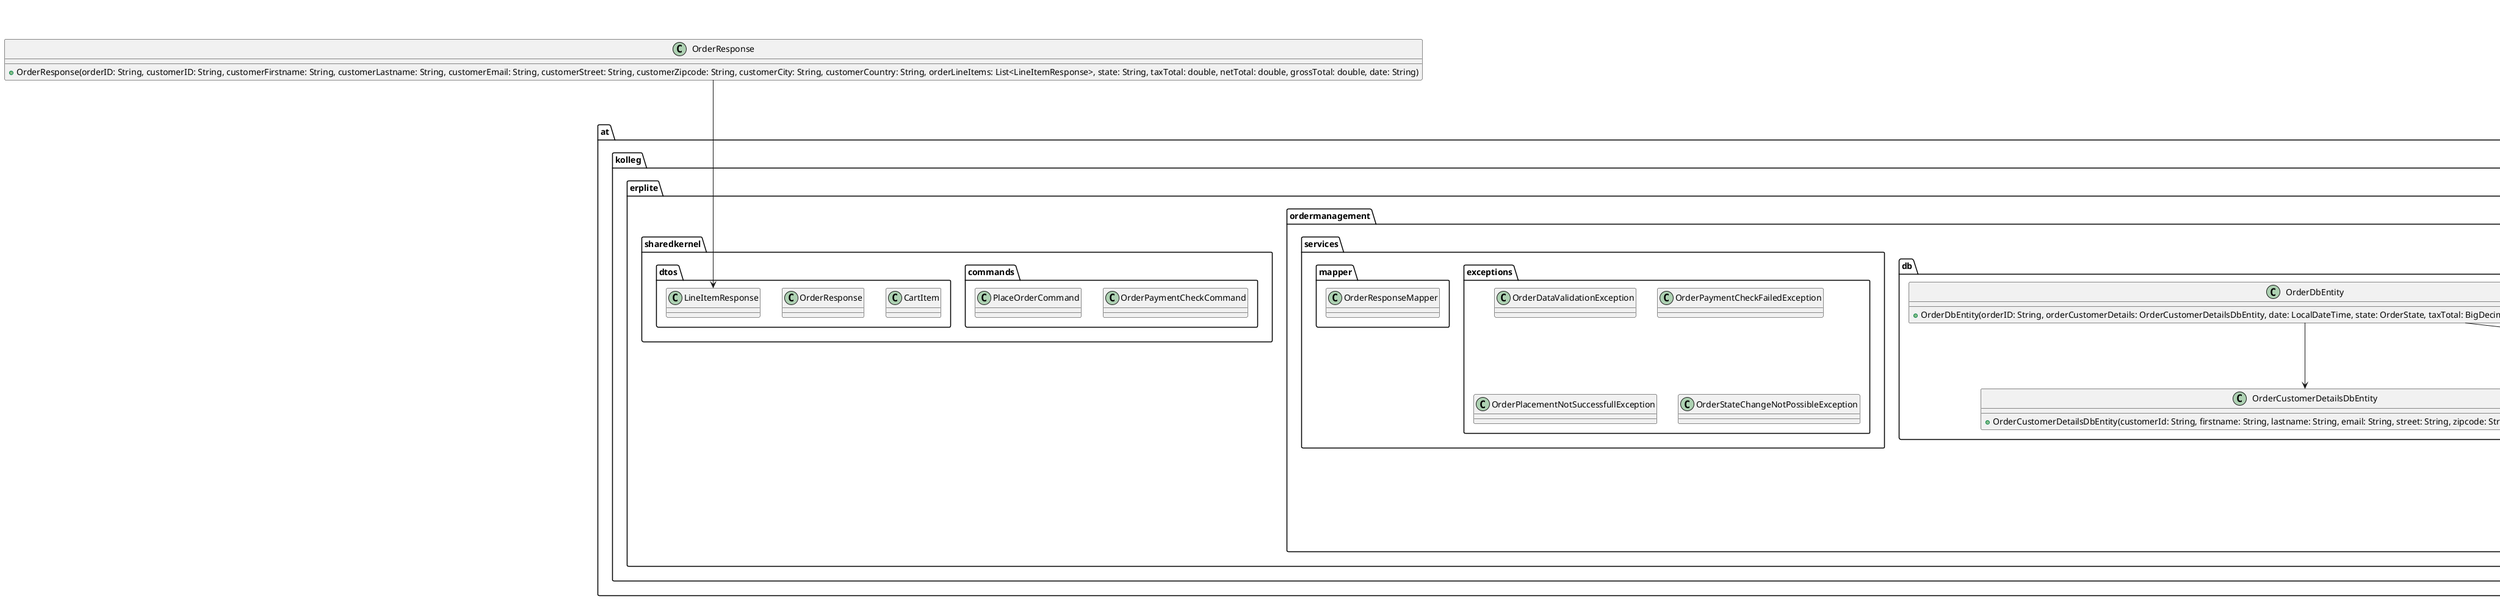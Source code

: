 @startuml


package at.kolleg.erplite.customermanagement.domain {
  class CustomerID
}

package at.kolleg.erplite.ordermanagement.domain {
  class CustomerData
  class LineItem
  class Order
  enum OrderState
}

package at.kolleg.erplite.ordermanagement.domain.domainevents {
  class OrderPaymentValidatedEvent
  class OrderPlacedEvent
}

package at.kolleg.erplite.ordermanagement.domain.valueobjects {
  class MonetaryAmount
  class OrderID
  class OrderPosition
  class ProductNumber
  class Name
  class Percentage
  class Amount
  class Email
}

package at.kolleg.erplite.ordermanagement.ports.in {
  interface OrderCommandService
  interface OrderQueryService
}

package at.kolleg.erplite.ordermanagement.ports.out {
  interface OrderOutgoingMessageRelay
  interface OrderRepository
}

package at.kolleg.erplite.ordermanagement.services.exceptions {
  class OrderDataValidationException
  class OrderPaymentCheckFailedException
  class OrderPlacementNotSuccessfullException
  class OrderStateChangeNotPossibleException
}

package at.kolleg.erplite.ordermanagement.services.mapper {
  class OrderResponseMapper
}

package at.kolleg.erplite.sharedkernel.commands {
  class OrderPaymentCheckCommand
  class PlaceOrderCommand
}

package at.kolleg.erplite.sharedkernel.dtos {
  class CartItem
  class OrderResponse
  class LineItemResponse
}

package at.kolleg.erplite.ordermanagement.db {
  class OrderRepositoryImpl
  class OrderJPARepository
  class OrderDbEntity {
  + OrderDbEntity(orderID: String, orderCustomerDetails: OrderCustomerDetailsDbEntity, date: LocalDateTime, state: OrderState, taxTotal: BigDecimal, netTotal: BigDecimal, grossTotal: BigDecimal)
}
  class OrderCustomerDetailsDbEntity {
  + OrderCustomerDetailsDbEntity(customerId: String, firstname: String, lastname: String, email: String, street: String, zipcode: String, city: String, country: String)
}
}



class OrderRestController {
  + placeNewOrder(placeOrderCommand: PlaceOrderCommand): ResponseEntity
  + processPayment(orderPaymentCheckCommand: OrderPaymentCheckCommand): ResponseEntity
  + getAllOrdersSortedAndPaged(query: GetAllOrdersSortedAndPagedQuery): List<OrderResponse>
  + getOrderById(query: GetOrderByIdQuery): OrderResponse
}

class OrderCommandServiceImpl {
  - orderRepository: OrderRepository
  - orderOutgoingMessageRelay: OrderOutgoingMessageRelay
  + handle(placeOrderCommand: PlaceOrderCommand): OrderResponse
  + handle(orderPaymentCheckCommand: OrderPaymentCheckCommand): void
  - validatePlaceOrderCommand(placeOrderCommand: PlaceOrderCommand): List<String>
}

class OrderRepositoryImpl {
  - orderJPARepository: OrderJPARepository
  + insert(order: Order): Optional<Order>
  + getById(id: OrderID): Optional<Order>
  + getAll(): List<Order>
  + deleteById(id: OrderID): void
  + getAllSortedAndPaged(page: int, pageSize: int, sortedBy: String): List<Order>
  + updateOrderWithNewState(order: Order): void
}

interface OrderJPARepository





enum OrderState {
  PLACED, PAYMENT_VERIFIED, PREPARING_FOR_DELIVERY, IN_DELIVERY, DELIVERED, CANCELED
}

class Order {
  + Order(orderID: OrderID, customerData: CustomerData, date: LocalDateTime, lineItems: List<LineItem>, status: OrderState)
  + getLineItems(): List<LineItem>
  + orderStateTransitionTo(newState: OrderState): void
}

class OrderResponse {
  + OrderResponse(orderID: String, customerID: String, customerFirstname: String, customerLastname: String, customerEmail: String, customerStreet: String, customerZipcode: String, customerCity: String, customerCountry: String, orderLineItems: List<LineItemResponse>, state: String, taxTotal: double, netTotal: double, grossTotal: double, date: String)
}

class PlaceOrderCommand
class OrderPaymentCheckCommand
class GetAllOrdersSortedAndPagedQuery
class GetOrderByIdQuery
class ResponseEntity

OrderCommandService <|.. OrderRestController
OrderQueryService <|.. OrderRestController
OrderRepository <|.. OrderRepositoryImpl
OrderRestController -- PlaceOrderCommand
OrderRestController -- OrderPaymentCheckCommand
OrderRestController -- GetAllOrdersSortedAndPagedQuery
OrderRestController -- GetOrderByIdQuery
OrderRestController -- ResponseEntity
OrderCommandService --> PlaceOrderCommand
OrderCommandService --> OrderPaymentCheckCommand
OrderQueryService --> GetAllOrdersSortedAndPagedQuery
OrderQueryService --> GetOrderByIdQuery
OrderCommandServiceImpl --> OrderRepository
OrderRepositoryImpl --> OrderJPARepository
OrderRepositoryImpl --> Order
OrderRepositoryImpl --> OrderOutgoingMessageRelay
OrderDbEntity --> OrderCustomerDetailsDbEntity
OrderDbEntity --> OrderState
OrderResponse --> LineItemResponse

@enduml



